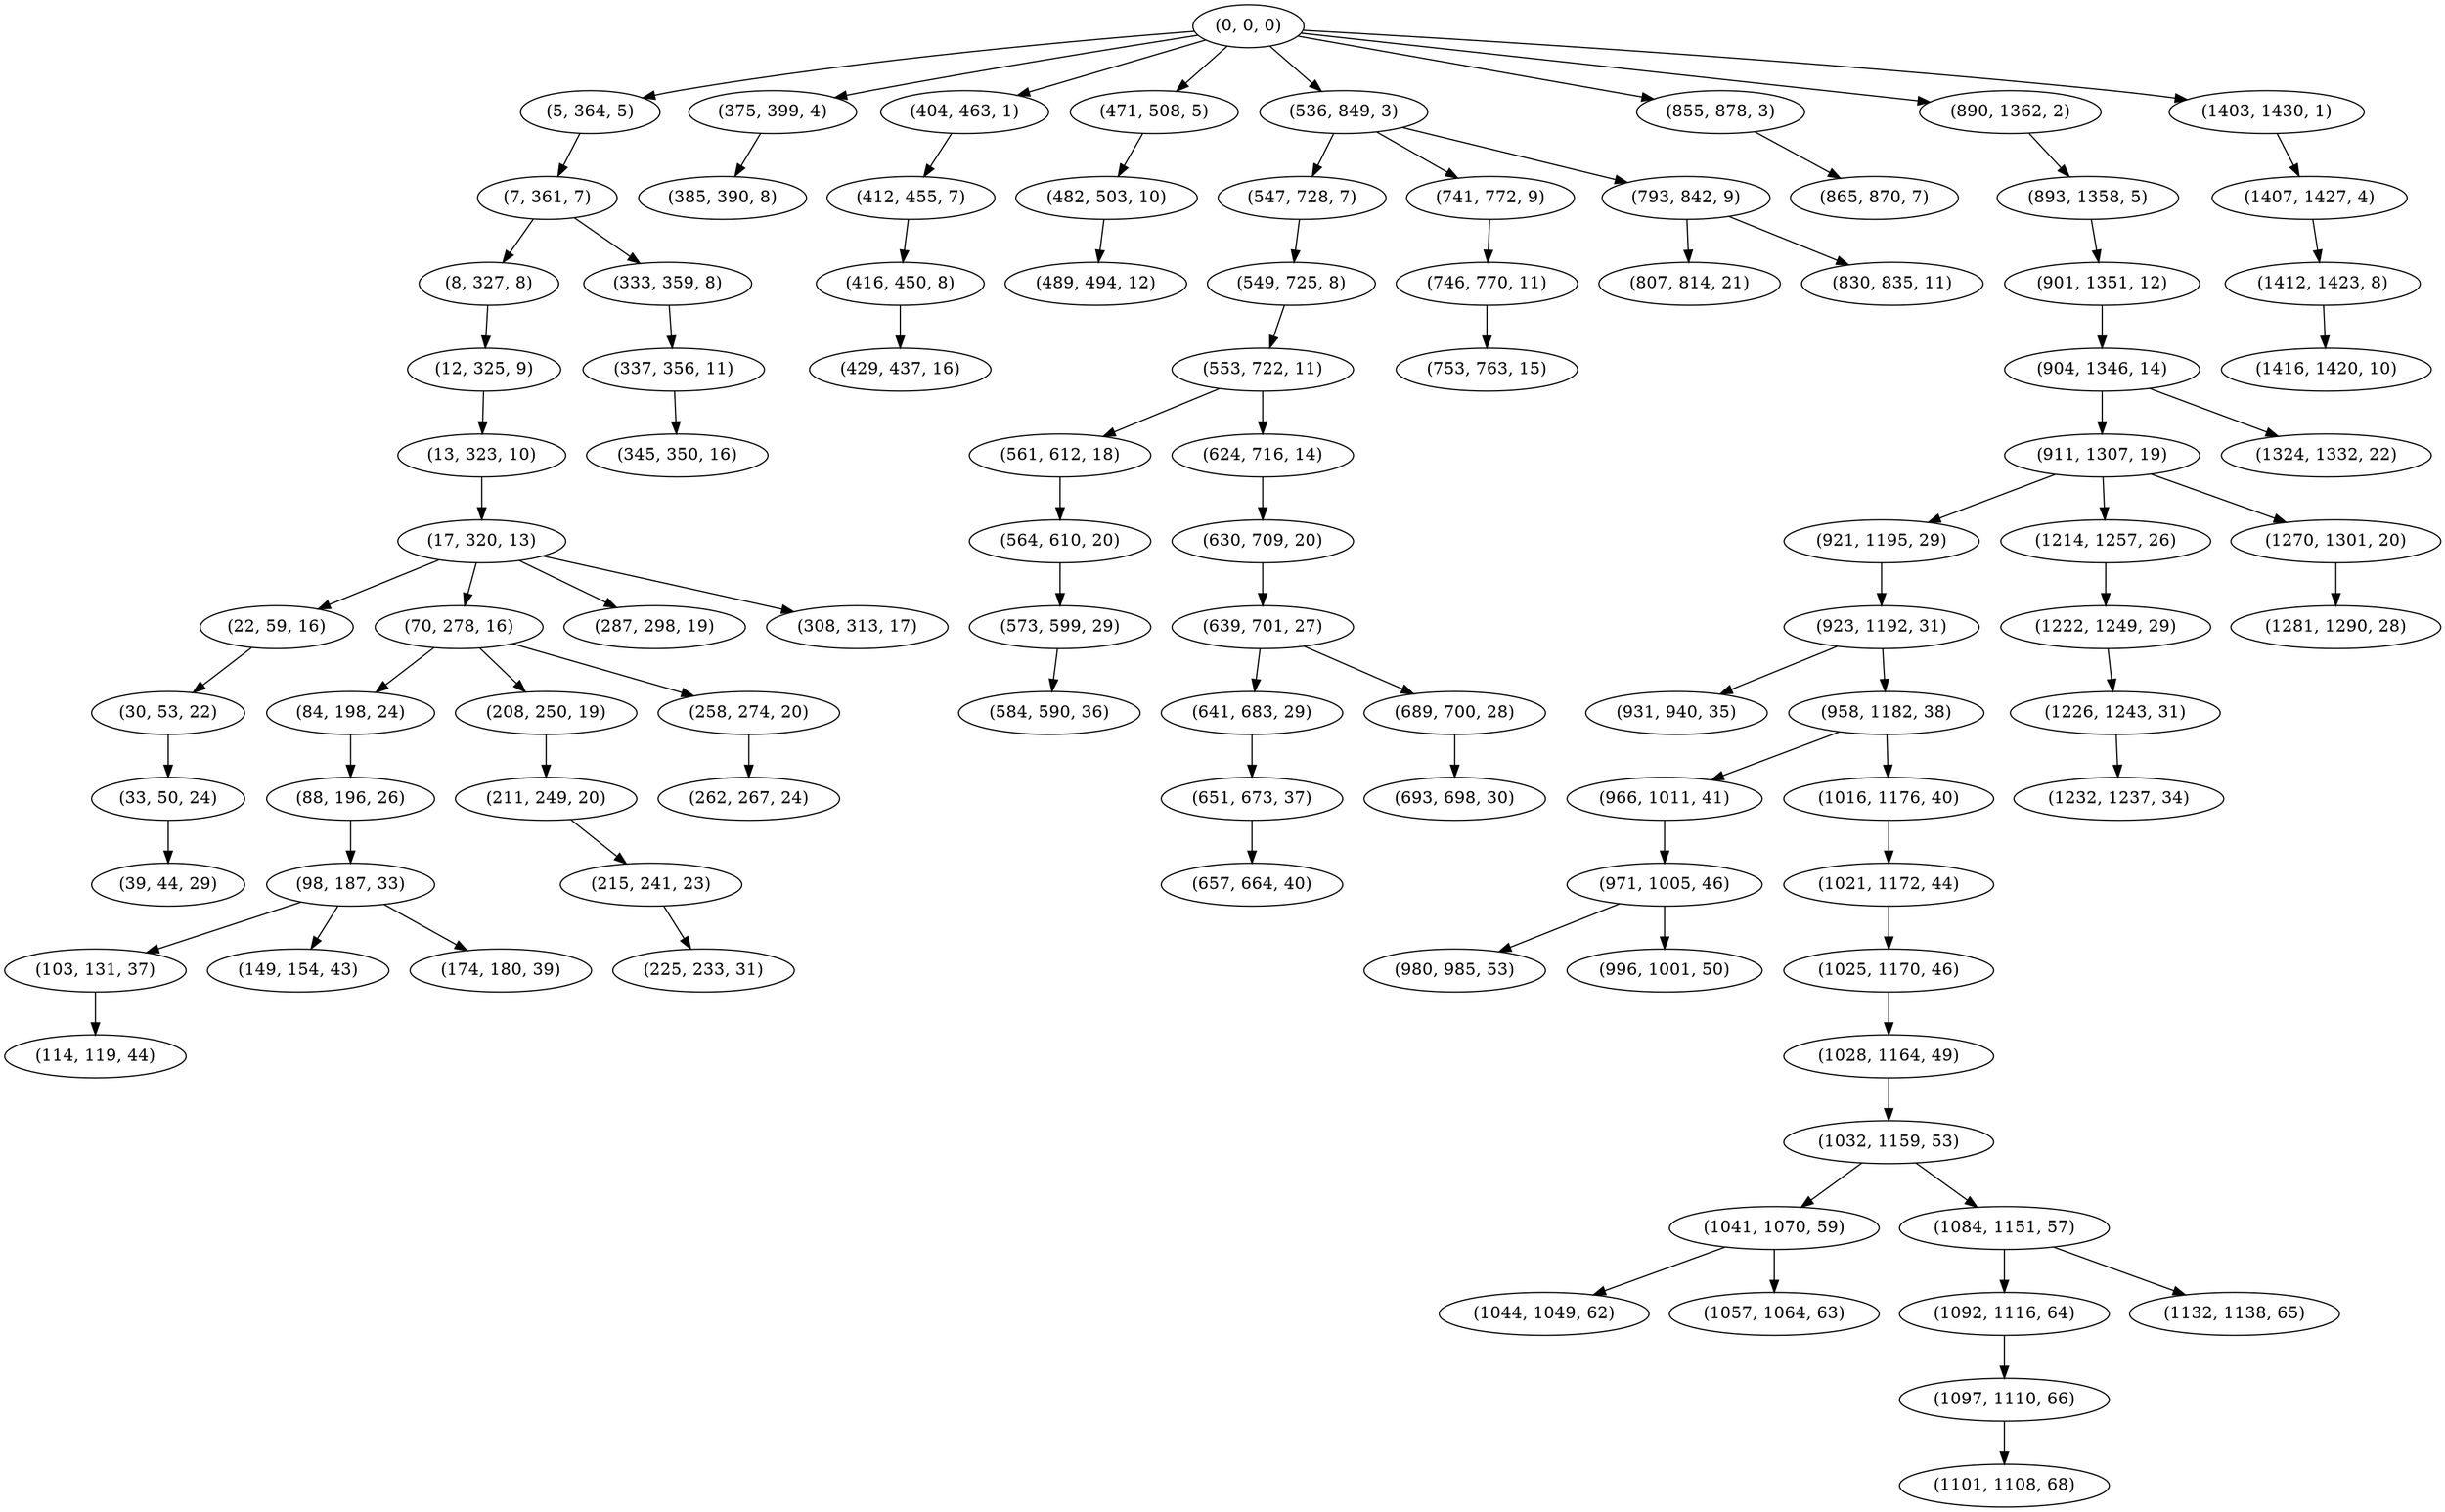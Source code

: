 digraph tree {
    "(0, 0, 0)";
    "(5, 364, 5)";
    "(7, 361, 7)";
    "(8, 327, 8)";
    "(12, 325, 9)";
    "(13, 323, 10)";
    "(17, 320, 13)";
    "(22, 59, 16)";
    "(30, 53, 22)";
    "(33, 50, 24)";
    "(39, 44, 29)";
    "(70, 278, 16)";
    "(84, 198, 24)";
    "(88, 196, 26)";
    "(98, 187, 33)";
    "(103, 131, 37)";
    "(114, 119, 44)";
    "(149, 154, 43)";
    "(174, 180, 39)";
    "(208, 250, 19)";
    "(211, 249, 20)";
    "(215, 241, 23)";
    "(225, 233, 31)";
    "(258, 274, 20)";
    "(262, 267, 24)";
    "(287, 298, 19)";
    "(308, 313, 17)";
    "(333, 359, 8)";
    "(337, 356, 11)";
    "(345, 350, 16)";
    "(375, 399, 4)";
    "(385, 390, 8)";
    "(404, 463, 1)";
    "(412, 455, 7)";
    "(416, 450, 8)";
    "(429, 437, 16)";
    "(471, 508, 5)";
    "(482, 503, 10)";
    "(489, 494, 12)";
    "(536, 849, 3)";
    "(547, 728, 7)";
    "(549, 725, 8)";
    "(553, 722, 11)";
    "(561, 612, 18)";
    "(564, 610, 20)";
    "(573, 599, 29)";
    "(584, 590, 36)";
    "(624, 716, 14)";
    "(630, 709, 20)";
    "(639, 701, 27)";
    "(641, 683, 29)";
    "(651, 673, 37)";
    "(657, 664, 40)";
    "(689, 700, 28)";
    "(693, 698, 30)";
    "(741, 772, 9)";
    "(746, 770, 11)";
    "(753, 763, 15)";
    "(793, 842, 9)";
    "(807, 814, 21)";
    "(830, 835, 11)";
    "(855, 878, 3)";
    "(865, 870, 7)";
    "(890, 1362, 2)";
    "(893, 1358, 5)";
    "(901, 1351, 12)";
    "(904, 1346, 14)";
    "(911, 1307, 19)";
    "(921, 1195, 29)";
    "(923, 1192, 31)";
    "(931, 940, 35)";
    "(958, 1182, 38)";
    "(966, 1011, 41)";
    "(971, 1005, 46)";
    "(980, 985, 53)";
    "(996, 1001, 50)";
    "(1016, 1176, 40)";
    "(1021, 1172, 44)";
    "(1025, 1170, 46)";
    "(1028, 1164, 49)";
    "(1032, 1159, 53)";
    "(1041, 1070, 59)";
    "(1044, 1049, 62)";
    "(1057, 1064, 63)";
    "(1084, 1151, 57)";
    "(1092, 1116, 64)";
    "(1097, 1110, 66)";
    "(1101, 1108, 68)";
    "(1132, 1138, 65)";
    "(1214, 1257, 26)";
    "(1222, 1249, 29)";
    "(1226, 1243, 31)";
    "(1232, 1237, 34)";
    "(1270, 1301, 20)";
    "(1281, 1290, 28)";
    "(1324, 1332, 22)";
    "(1403, 1430, 1)";
    "(1407, 1427, 4)";
    "(1412, 1423, 8)";
    "(1416, 1420, 10)";
    "(0, 0, 0)" -> "(5, 364, 5)";
    "(0, 0, 0)" -> "(375, 399, 4)";
    "(0, 0, 0)" -> "(404, 463, 1)";
    "(0, 0, 0)" -> "(471, 508, 5)";
    "(0, 0, 0)" -> "(536, 849, 3)";
    "(0, 0, 0)" -> "(855, 878, 3)";
    "(0, 0, 0)" -> "(890, 1362, 2)";
    "(0, 0, 0)" -> "(1403, 1430, 1)";
    "(5, 364, 5)" -> "(7, 361, 7)";
    "(7, 361, 7)" -> "(8, 327, 8)";
    "(7, 361, 7)" -> "(333, 359, 8)";
    "(8, 327, 8)" -> "(12, 325, 9)";
    "(12, 325, 9)" -> "(13, 323, 10)";
    "(13, 323, 10)" -> "(17, 320, 13)";
    "(17, 320, 13)" -> "(22, 59, 16)";
    "(17, 320, 13)" -> "(70, 278, 16)";
    "(17, 320, 13)" -> "(287, 298, 19)";
    "(17, 320, 13)" -> "(308, 313, 17)";
    "(22, 59, 16)" -> "(30, 53, 22)";
    "(30, 53, 22)" -> "(33, 50, 24)";
    "(33, 50, 24)" -> "(39, 44, 29)";
    "(70, 278, 16)" -> "(84, 198, 24)";
    "(70, 278, 16)" -> "(208, 250, 19)";
    "(70, 278, 16)" -> "(258, 274, 20)";
    "(84, 198, 24)" -> "(88, 196, 26)";
    "(88, 196, 26)" -> "(98, 187, 33)";
    "(98, 187, 33)" -> "(103, 131, 37)";
    "(98, 187, 33)" -> "(149, 154, 43)";
    "(98, 187, 33)" -> "(174, 180, 39)";
    "(103, 131, 37)" -> "(114, 119, 44)";
    "(208, 250, 19)" -> "(211, 249, 20)";
    "(211, 249, 20)" -> "(215, 241, 23)";
    "(215, 241, 23)" -> "(225, 233, 31)";
    "(258, 274, 20)" -> "(262, 267, 24)";
    "(333, 359, 8)" -> "(337, 356, 11)";
    "(337, 356, 11)" -> "(345, 350, 16)";
    "(375, 399, 4)" -> "(385, 390, 8)";
    "(404, 463, 1)" -> "(412, 455, 7)";
    "(412, 455, 7)" -> "(416, 450, 8)";
    "(416, 450, 8)" -> "(429, 437, 16)";
    "(471, 508, 5)" -> "(482, 503, 10)";
    "(482, 503, 10)" -> "(489, 494, 12)";
    "(536, 849, 3)" -> "(547, 728, 7)";
    "(536, 849, 3)" -> "(741, 772, 9)";
    "(536, 849, 3)" -> "(793, 842, 9)";
    "(547, 728, 7)" -> "(549, 725, 8)";
    "(549, 725, 8)" -> "(553, 722, 11)";
    "(553, 722, 11)" -> "(561, 612, 18)";
    "(553, 722, 11)" -> "(624, 716, 14)";
    "(561, 612, 18)" -> "(564, 610, 20)";
    "(564, 610, 20)" -> "(573, 599, 29)";
    "(573, 599, 29)" -> "(584, 590, 36)";
    "(624, 716, 14)" -> "(630, 709, 20)";
    "(630, 709, 20)" -> "(639, 701, 27)";
    "(639, 701, 27)" -> "(641, 683, 29)";
    "(639, 701, 27)" -> "(689, 700, 28)";
    "(641, 683, 29)" -> "(651, 673, 37)";
    "(651, 673, 37)" -> "(657, 664, 40)";
    "(689, 700, 28)" -> "(693, 698, 30)";
    "(741, 772, 9)" -> "(746, 770, 11)";
    "(746, 770, 11)" -> "(753, 763, 15)";
    "(793, 842, 9)" -> "(807, 814, 21)";
    "(793, 842, 9)" -> "(830, 835, 11)";
    "(855, 878, 3)" -> "(865, 870, 7)";
    "(890, 1362, 2)" -> "(893, 1358, 5)";
    "(893, 1358, 5)" -> "(901, 1351, 12)";
    "(901, 1351, 12)" -> "(904, 1346, 14)";
    "(904, 1346, 14)" -> "(911, 1307, 19)";
    "(904, 1346, 14)" -> "(1324, 1332, 22)";
    "(911, 1307, 19)" -> "(921, 1195, 29)";
    "(911, 1307, 19)" -> "(1214, 1257, 26)";
    "(911, 1307, 19)" -> "(1270, 1301, 20)";
    "(921, 1195, 29)" -> "(923, 1192, 31)";
    "(923, 1192, 31)" -> "(931, 940, 35)";
    "(923, 1192, 31)" -> "(958, 1182, 38)";
    "(958, 1182, 38)" -> "(966, 1011, 41)";
    "(958, 1182, 38)" -> "(1016, 1176, 40)";
    "(966, 1011, 41)" -> "(971, 1005, 46)";
    "(971, 1005, 46)" -> "(980, 985, 53)";
    "(971, 1005, 46)" -> "(996, 1001, 50)";
    "(1016, 1176, 40)" -> "(1021, 1172, 44)";
    "(1021, 1172, 44)" -> "(1025, 1170, 46)";
    "(1025, 1170, 46)" -> "(1028, 1164, 49)";
    "(1028, 1164, 49)" -> "(1032, 1159, 53)";
    "(1032, 1159, 53)" -> "(1041, 1070, 59)";
    "(1032, 1159, 53)" -> "(1084, 1151, 57)";
    "(1041, 1070, 59)" -> "(1044, 1049, 62)";
    "(1041, 1070, 59)" -> "(1057, 1064, 63)";
    "(1084, 1151, 57)" -> "(1092, 1116, 64)";
    "(1084, 1151, 57)" -> "(1132, 1138, 65)";
    "(1092, 1116, 64)" -> "(1097, 1110, 66)";
    "(1097, 1110, 66)" -> "(1101, 1108, 68)";
    "(1214, 1257, 26)" -> "(1222, 1249, 29)";
    "(1222, 1249, 29)" -> "(1226, 1243, 31)";
    "(1226, 1243, 31)" -> "(1232, 1237, 34)";
    "(1270, 1301, 20)" -> "(1281, 1290, 28)";
    "(1403, 1430, 1)" -> "(1407, 1427, 4)";
    "(1407, 1427, 4)" -> "(1412, 1423, 8)";
    "(1412, 1423, 8)" -> "(1416, 1420, 10)";
}
